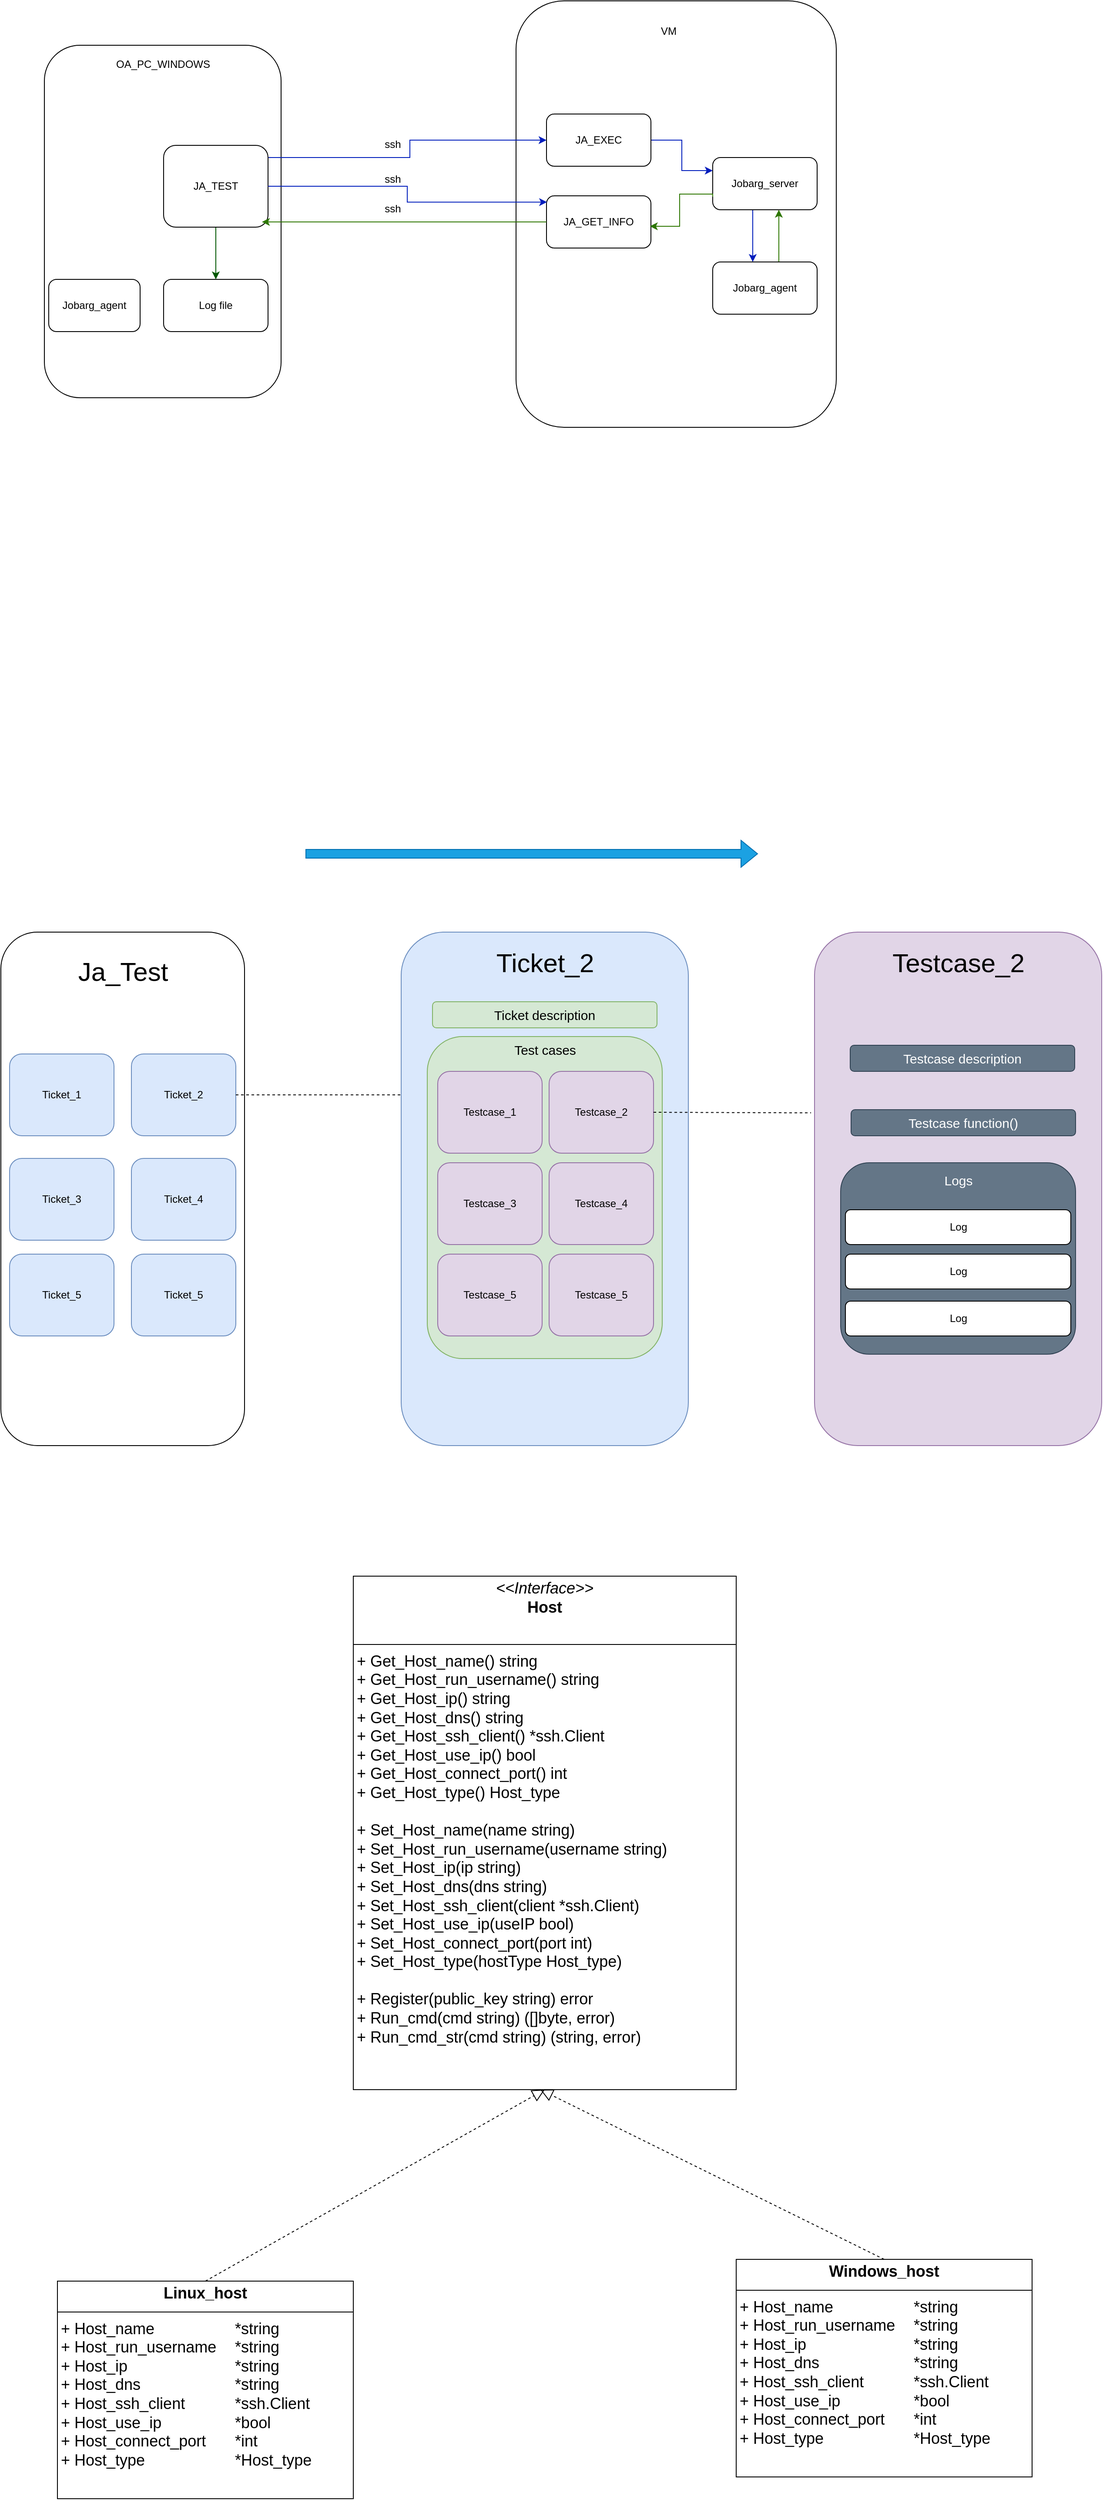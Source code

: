 <mxfile version="24.7.17">
  <diagram name="Page-1" id="TSFPr093VOYMbW9e3bXQ">
    <mxGraphModel dx="2245" dy="690" grid="1" gridSize="10" guides="1" tooltips="1" connect="1" arrows="1" fold="1" page="1" pageScale="1" pageWidth="850" pageHeight="1100" math="0" shadow="0">
      <root>
        <mxCell id="0" />
        <mxCell id="1" parent="0" />
        <mxCell id="kgA7yNPBa3Pwn43wHURS-11" value="&lt;div align=&quot;center&quot;&gt;&lt;br&gt;&lt;/div&gt;" style="rounded=1;whiteSpace=wrap;html=1;fillColor=#dae8fc;strokeColor=#6c8ebf;" parent="1" vertex="1">
          <mxGeometry x="300" y="1100" width="330" height="590" as="geometry" />
        </mxCell>
        <mxCell id="kgA7yNPBa3Pwn43wHURS-24" value="" style="rounded=1;whiteSpace=wrap;html=1;fillColor=#d5e8d4;strokeColor=#82b366;" parent="1" vertex="1">
          <mxGeometry x="330" y="1220" width="270" height="370" as="geometry" />
        </mxCell>
        <mxCell id="4NxBRebtptWnb1yivDOK-6" value="&lt;div align=&quot;center&quot;&gt;&lt;br&gt;&lt;/div&gt;" style="rounded=1;whiteSpace=wrap;html=1;" parent="1" vertex="1">
          <mxGeometry x="432" y="30" width="368" height="490" as="geometry" />
        </mxCell>
        <mxCell id="4NxBRebtptWnb1yivDOK-2" value="&lt;div align=&quot;center&quot;&gt;&lt;br&gt;&lt;/div&gt;" style="rounded=1;whiteSpace=wrap;html=1;" parent="1" vertex="1">
          <mxGeometry x="-110" y="81" width="272" height="405" as="geometry" />
        </mxCell>
        <mxCell id="4NxBRebtptWnb1yivDOK-23" style="edgeStyle=orthogonalEdgeStyle;rounded=0;orthogonalLoop=1;jettySize=auto;html=1;entryX=0;entryY=0.5;entryDx=0;entryDy=0;fillColor=#0050ef;strokeColor=#001DBC;" parent="1" edge="1">
          <mxGeometry relative="1" as="geometry">
            <mxPoint x="147.0" y="225" as="sourcePoint" />
            <mxPoint x="467" y="190" as="targetPoint" />
            <Array as="points">
              <mxPoint x="147" y="210" />
              <mxPoint x="310" y="210" />
              <mxPoint x="310" y="190" />
            </Array>
          </mxGeometry>
        </mxCell>
        <mxCell id="gv77yBCQL1L4U5kqONd3-13" style="edgeStyle=orthogonalEdgeStyle;rounded=0;orthogonalLoop=1;jettySize=auto;html=1;entryX=0.5;entryY=0;entryDx=0;entryDy=0;fillColor=#008a00;strokeColor=#005700;" parent="1" source="4NxBRebtptWnb1yivDOK-1" target="gv77yBCQL1L4U5kqONd3-6" edge="1">
          <mxGeometry relative="1" as="geometry" />
        </mxCell>
        <mxCell id="4NxBRebtptWnb1yivDOK-1" value="JA_TEST" style="rounded=1;whiteSpace=wrap;html=1;" parent="1" vertex="1">
          <mxGeometry x="27" y="196" width="120" height="94" as="geometry" />
        </mxCell>
        <mxCell id="4NxBRebtptWnb1yivDOK-5" value="OA_PC_WINDOWS" style="text;html=1;align=center;verticalAlign=middle;resizable=0;points=[];autosize=1;strokeColor=none;fillColor=none;" parent="1" vertex="1">
          <mxGeometry x="-39" y="88" width="130" height="30" as="geometry" />
        </mxCell>
        <mxCell id="4NxBRebtptWnb1yivDOK-7" value="&lt;div&gt;VM&lt;/div&gt;" style="text;html=1;align=center;verticalAlign=middle;resizable=0;points=[];autosize=1;strokeColor=none;fillColor=none;" parent="1" vertex="1">
          <mxGeometry x="587" y="50" width="40" height="30" as="geometry" />
        </mxCell>
        <mxCell id="gv77yBCQL1L4U5kqONd3-4" style="edgeStyle=orthogonalEdgeStyle;rounded=0;orthogonalLoop=1;jettySize=auto;html=1;fillColor=#0050ef;strokeColor=#001DBC;" parent="1" edge="1">
          <mxGeometry relative="1" as="geometry">
            <mxPoint x="704" y="270" as="sourcePoint" />
            <mxPoint x="704" y="330" as="targetPoint" />
          </mxGeometry>
        </mxCell>
        <mxCell id="4NxBRebtptWnb1yivDOK-9" value="Jobarg_server" style="rounded=1;whiteSpace=wrap;html=1;" parent="1" vertex="1">
          <mxGeometry x="658" y="210" width="120" height="60" as="geometry" />
        </mxCell>
        <mxCell id="4NxBRebtptWnb1yivDOK-12" value="ssh" style="text;html=1;align=center;verticalAlign=middle;resizable=0;points=[];autosize=1;strokeColor=none;fillColor=none;" parent="1" vertex="1">
          <mxGeometry x="270" y="180" width="40" height="30" as="geometry" />
        </mxCell>
        <mxCell id="4NxBRebtptWnb1yivDOK-19" style="edgeStyle=orthogonalEdgeStyle;rounded=0;orthogonalLoop=1;jettySize=auto;html=1;entryX=0;entryY=0.25;entryDx=0;entryDy=0;fillColor=#0050ef;strokeColor=#001DBC;" parent="1" source="4NxBRebtptWnb1yivDOK-13" target="4NxBRebtptWnb1yivDOK-9" edge="1">
          <mxGeometry relative="1" as="geometry" />
        </mxCell>
        <mxCell id="4NxBRebtptWnb1yivDOK-13" value="JA_EXEC" style="rounded=1;whiteSpace=wrap;html=1;" parent="1" vertex="1">
          <mxGeometry x="467" y="160" width="120" height="60" as="geometry" />
        </mxCell>
        <mxCell id="4NxBRebtptWnb1yivDOK-14" value="&lt;div&gt;JA_GET_INFO&lt;/div&gt;" style="rounded=1;whiteSpace=wrap;html=1;" parent="1" vertex="1">
          <mxGeometry x="467" y="254" width="120" height="60" as="geometry" />
        </mxCell>
        <mxCell id="4NxBRebtptWnb1yivDOK-20" style="edgeStyle=orthogonalEdgeStyle;rounded=0;orthogonalLoop=1;jettySize=auto;html=1;entryX=0.99;entryY=0.4;entryDx=0;entryDy=0;entryPerimeter=0;fillColor=#60a917;strokeColor=#2D7600;exitX=0;exitY=0.75;exitDx=0;exitDy=0;" parent="1" source="4NxBRebtptWnb1yivDOK-9" edge="1">
          <mxGeometry relative="1" as="geometry">
            <mxPoint x="650" y="252" as="sourcePoint" />
            <mxPoint x="585.8" y="289.0" as="targetPoint" />
            <Array as="points">
              <mxPoint x="658" y="252" />
              <mxPoint x="620" y="252" />
              <mxPoint x="620" y="289" />
            </Array>
          </mxGeometry>
        </mxCell>
        <mxCell id="gv77yBCQL1L4U5kqONd3-5" style="edgeStyle=orthogonalEdgeStyle;rounded=0;orthogonalLoop=1;jettySize=auto;html=1;fillColor=#60a917;strokeColor=#2D7600;" parent="1" edge="1">
          <mxGeometry relative="1" as="geometry">
            <mxPoint x="734" y="330" as="sourcePoint" />
            <mxPoint x="734" y="270" as="targetPoint" />
          </mxGeometry>
        </mxCell>
        <mxCell id="gv77yBCQL1L4U5kqONd3-1" value="Jobarg_agent" style="rounded=1;whiteSpace=wrap;html=1;" parent="1" vertex="1">
          <mxGeometry x="658" y="330" width="120" height="60" as="geometry" />
        </mxCell>
        <mxCell id="gv77yBCQL1L4U5kqONd3-3" style="edgeStyle=orthogonalEdgeStyle;rounded=0;orthogonalLoop=1;jettySize=auto;html=1;exitX=0.5;exitY=1;exitDx=0;exitDy=0;" parent="1" source="4NxBRebtptWnb1yivDOK-9" target="4NxBRebtptWnb1yivDOK-9" edge="1">
          <mxGeometry relative="1" as="geometry" />
        </mxCell>
        <mxCell id="gv77yBCQL1L4U5kqONd3-6" value="Log file" style="rounded=1;whiteSpace=wrap;html=1;" parent="1" vertex="1">
          <mxGeometry x="27" y="350" width="120" height="60" as="geometry" />
        </mxCell>
        <mxCell id="gv77yBCQL1L4U5kqONd3-9" value="ssh" style="text;html=1;align=center;verticalAlign=middle;resizable=0;points=[];autosize=1;strokeColor=none;fillColor=none;" parent="1" vertex="1">
          <mxGeometry x="270" y="220" width="40" height="30" as="geometry" />
        </mxCell>
        <mxCell id="gv77yBCQL1L4U5kqONd3-10" style="edgeStyle=orthogonalEdgeStyle;rounded=0;orthogonalLoop=1;jettySize=auto;html=1;entryX=0.942;entryY=0.936;entryDx=0;entryDy=0;entryPerimeter=0;fillColor=#60a917;strokeColor=#2D7600;" parent="1" source="4NxBRebtptWnb1yivDOK-14" target="4NxBRebtptWnb1yivDOK-1" edge="1">
          <mxGeometry relative="1" as="geometry" />
        </mxCell>
        <mxCell id="gv77yBCQL1L4U5kqONd3-11" value="ssh" style="text;html=1;align=center;verticalAlign=middle;resizable=0;points=[];autosize=1;strokeColor=none;fillColor=none;" parent="1" vertex="1">
          <mxGeometry x="270" y="254" width="40" height="30" as="geometry" />
        </mxCell>
        <mxCell id="gv77yBCQL1L4U5kqONd3-12" style="edgeStyle=orthogonalEdgeStyle;rounded=0;orthogonalLoop=1;jettySize=auto;html=1;entryX=0.005;entryY=0.12;entryDx=0;entryDy=0;entryPerimeter=0;fillColor=#0050ef;strokeColor=#001DBC;" parent="1" source="4NxBRebtptWnb1yivDOK-1" target="4NxBRebtptWnb1yivDOK-14" edge="1">
          <mxGeometry relative="1" as="geometry" />
        </mxCell>
        <mxCell id="kgA7yNPBa3Pwn43wHURS-1" value="&lt;div align=&quot;center&quot;&gt;&lt;br&gt;&lt;/div&gt;" style="rounded=1;whiteSpace=wrap;html=1;" parent="1" vertex="1">
          <mxGeometry x="-160" y="1100" width="280" height="590" as="geometry" />
        </mxCell>
        <mxCell id="kgA7yNPBa3Pwn43wHURS-2" value="&lt;font style=&quot;font-size: 30px;&quot;&gt;Ja_Test&lt;/font&gt;" style="text;html=1;align=center;verticalAlign=middle;resizable=0;points=[];autosize=1;strokeColor=none;fillColor=none;" parent="1" vertex="1">
          <mxGeometry x="-85" y="1120" width="130" height="50" as="geometry" />
        </mxCell>
        <mxCell id="kgA7yNPBa3Pwn43wHURS-4" value="Ticket_1" style="rounded=1;whiteSpace=wrap;html=1;fillColor=#dae8fc;strokeColor=#6c8ebf;" parent="1" vertex="1">
          <mxGeometry x="-150" y="1240" width="120" height="94" as="geometry" />
        </mxCell>
        <mxCell id="kgA7yNPBa3Pwn43wHURS-5" value="Ticket_2" style="rounded=1;whiteSpace=wrap;html=1;fillColor=#dae8fc;strokeColor=#6c8ebf;" parent="1" vertex="1">
          <mxGeometry x="-10" y="1240" width="120" height="94" as="geometry" />
        </mxCell>
        <mxCell id="kgA7yNPBa3Pwn43wHURS-6" value="Ticket_4" style="rounded=1;whiteSpace=wrap;html=1;fillColor=#dae8fc;strokeColor=#6c8ebf;" parent="1" vertex="1">
          <mxGeometry x="-10" y="1360" width="120" height="94" as="geometry" />
        </mxCell>
        <mxCell id="kgA7yNPBa3Pwn43wHURS-8" value="Ticket_5" style="rounded=1;whiteSpace=wrap;html=1;fillColor=#dae8fc;strokeColor=#6c8ebf;" parent="1" vertex="1">
          <mxGeometry x="-150" y="1470" width="120" height="94" as="geometry" />
        </mxCell>
        <mxCell id="kgA7yNPBa3Pwn43wHURS-9" value="Ticket_5" style="rounded=1;whiteSpace=wrap;html=1;fillColor=#dae8fc;strokeColor=#6c8ebf;" parent="1" vertex="1">
          <mxGeometry x="-10" y="1470" width="120" height="94" as="geometry" />
        </mxCell>
        <mxCell id="kgA7yNPBa3Pwn43wHURS-10" value="Ticket_3" style="rounded=1;whiteSpace=wrap;html=1;fillColor=#dae8fc;strokeColor=#6c8ebf;" parent="1" vertex="1">
          <mxGeometry x="-150" y="1360" width="120" height="94" as="geometry" />
        </mxCell>
        <mxCell id="kgA7yNPBa3Pwn43wHURS-13" value="" style="endArrow=none;html=1;rounded=0;exitX=1;exitY=0.5;exitDx=0;exitDy=0;dashed=1;" parent="1" source="kgA7yNPBa3Pwn43wHURS-5" edge="1">
          <mxGeometry width="50" height="50" relative="1" as="geometry">
            <mxPoint x="140" y="1342.33" as="sourcePoint" />
            <mxPoint x="300" y="1287" as="targetPoint" />
          </mxGeometry>
        </mxCell>
        <mxCell id="kgA7yNPBa3Pwn43wHURS-14" value="&lt;span style=&quot;font-size: 30px;&quot;&gt;Ticket_2&lt;/span&gt;" style="text;html=1;align=center;verticalAlign=middle;resizable=0;points=[];autosize=1;strokeColor=none;fillColor=none;" parent="1" vertex="1">
          <mxGeometry x="395" y="1110" width="140" height="50" as="geometry" />
        </mxCell>
        <mxCell id="kgA7yNPBa3Pwn43wHURS-15" value="Testcase_1" style="rounded=1;whiteSpace=wrap;html=1;fillColor=#e1d5e7;strokeColor=#9673a6;" parent="1" vertex="1">
          <mxGeometry x="342" y="1260" width="120" height="94" as="geometry" />
        </mxCell>
        <mxCell id="kgA7yNPBa3Pwn43wHURS-16" value="Testcase_2" style="rounded=1;whiteSpace=wrap;html=1;fillColor=#e1d5e7;strokeColor=#9673a6;" parent="1" vertex="1">
          <mxGeometry x="470" y="1260" width="120" height="94" as="geometry" />
        </mxCell>
        <mxCell id="kgA7yNPBa3Pwn43wHURS-17" value="Testcase_4" style="rounded=1;whiteSpace=wrap;html=1;fillColor=#e1d5e7;strokeColor=#9673a6;" parent="1" vertex="1">
          <mxGeometry x="470" y="1365" width="120" height="94" as="geometry" />
        </mxCell>
        <mxCell id="kgA7yNPBa3Pwn43wHURS-18" value="Testcase_5" style="rounded=1;whiteSpace=wrap;html=1;fillColor=#e1d5e7;strokeColor=#9673a6;" parent="1" vertex="1">
          <mxGeometry x="342" y="1470" width="120" height="94" as="geometry" />
        </mxCell>
        <mxCell id="kgA7yNPBa3Pwn43wHURS-19" value="Testcase_5" style="rounded=1;whiteSpace=wrap;html=1;fillColor=#e1d5e7;strokeColor=#9673a6;" parent="1" vertex="1">
          <mxGeometry x="470" y="1470" width="120" height="94" as="geometry" />
        </mxCell>
        <mxCell id="kgA7yNPBa3Pwn43wHURS-20" value="Testcase_3" style="rounded=1;whiteSpace=wrap;html=1;fillColor=#e1d5e7;strokeColor=#9673a6;" parent="1" vertex="1">
          <mxGeometry x="342" y="1365" width="120" height="94" as="geometry" />
        </mxCell>
        <mxCell id="kgA7yNPBa3Pwn43wHURS-23" value="&lt;span style=&quot;font-size: 15px; text-wrap: nowrap;&quot;&gt;Ticket description&lt;/span&gt;" style="rounded=1;whiteSpace=wrap;html=1;fillColor=#d5e8d4;strokeColor=#82b366;" parent="1" vertex="1">
          <mxGeometry x="336" y="1180" width="258" height="30" as="geometry" />
        </mxCell>
        <mxCell id="kgA7yNPBa3Pwn43wHURS-25" value="&lt;span style=&quot;font-size: 15px;&quot;&gt;Test cases&lt;/span&gt;" style="text;html=1;align=center;verticalAlign=middle;resizable=0;points=[];autosize=1;strokeColor=none;fillColor=none;" parent="1" vertex="1">
          <mxGeometry x="420" y="1220" width="90" height="30" as="geometry" />
        </mxCell>
        <mxCell id="kgA7yNPBa3Pwn43wHURS-27" value="&lt;div align=&quot;center&quot;&gt;&lt;br&gt;&lt;/div&gt;" style="rounded=1;whiteSpace=wrap;html=1;fillColor=#e1d5e7;strokeColor=#9673a6;" parent="1" vertex="1">
          <mxGeometry x="775" y="1100" width="330" height="590" as="geometry" />
        </mxCell>
        <mxCell id="kgA7yNPBa3Pwn43wHURS-28" value="" style="rounded=1;whiteSpace=wrap;html=1;fillColor=#647687;strokeColor=#314354;fontColor=#ffffff;" parent="1" vertex="1">
          <mxGeometry x="805" y="1365" width="270" height="220" as="geometry" />
        </mxCell>
        <mxCell id="kgA7yNPBa3Pwn43wHURS-29" value="&lt;span style=&quot;font-size: 30px;&quot;&gt;Testcase_2&lt;/span&gt;" style="text;html=1;align=center;verticalAlign=middle;resizable=0;points=[];autosize=1;strokeColor=none;fillColor=none;" parent="1" vertex="1">
          <mxGeometry x="850" y="1110" width="180" height="50" as="geometry" />
        </mxCell>
        <mxCell id="kgA7yNPBa3Pwn43wHURS-33" value="Log" style="rounded=1;whiteSpace=wrap;html=1;" parent="1" vertex="1">
          <mxGeometry x="810.5" y="1470" width="259" height="40" as="geometry" />
        </mxCell>
        <mxCell id="kgA7yNPBa3Pwn43wHURS-36" value="&lt;span style=&quot;font-size: 15px; text-wrap: nowrap;&quot;&gt;Testcase description&lt;/span&gt;" style="rounded=1;whiteSpace=wrap;html=1;fillColor=#647687;strokeColor=#314354;fontColor=#ffffff;" parent="1" vertex="1">
          <mxGeometry x="816" y="1230" width="258" height="30" as="geometry" />
        </mxCell>
        <mxCell id="kgA7yNPBa3Pwn43wHURS-37" value="&lt;span style=&quot;font-size: 15px;&quot;&gt;&lt;font color=&quot;#ffffff&quot;&gt;Logs&lt;/font&gt;&lt;/span&gt;" style="text;html=1;align=center;verticalAlign=middle;resizable=0;points=[];autosize=1;" parent="1" vertex="1">
          <mxGeometry x="910" y="1370" width="60" height="30" as="geometry" />
        </mxCell>
        <mxCell id="kgA7yNPBa3Pwn43wHURS-38" value="" style="endArrow=none;html=1;rounded=0;exitX=1;exitY=0.5;exitDx=0;exitDy=0;dashed=1;entryX=-0.012;entryY=0.352;entryDx=0;entryDy=0;entryPerimeter=0;" parent="1" source="kgA7yNPBa3Pwn43wHURS-16" target="kgA7yNPBa3Pwn43wHURS-27" edge="1">
          <mxGeometry width="50" height="50" relative="1" as="geometry">
            <mxPoint x="580" y="1070" as="sourcePoint" />
            <mxPoint x="770" y="1070" as="targetPoint" />
          </mxGeometry>
        </mxCell>
        <mxCell id="kgA7yNPBa3Pwn43wHURS-39" value="Log" style="rounded=1;whiteSpace=wrap;html=1;" parent="1" vertex="1">
          <mxGeometry x="810.5" y="1419" width="259" height="40" as="geometry" />
        </mxCell>
        <mxCell id="kgA7yNPBa3Pwn43wHURS-40" value="Log" style="rounded=1;whiteSpace=wrap;html=1;" parent="1" vertex="1">
          <mxGeometry x="810.5" y="1524" width="259" height="40" as="geometry" />
        </mxCell>
        <mxCell id="kgA7yNPBa3Pwn43wHURS-43" value="&lt;span style=&quot;font-size: 15px; text-wrap: nowrap;&quot;&gt;Testcase function()&lt;/span&gt;" style="rounded=1;whiteSpace=wrap;html=1;fillColor=#647687;strokeColor=#314354;fontColor=#ffffff;" parent="1" vertex="1">
          <mxGeometry x="817" y="1304" width="258" height="30" as="geometry" />
        </mxCell>
        <mxCell id="kgA7yNPBa3Pwn43wHURS-44" value="" style="shape=flexArrow;endArrow=classic;html=1;rounded=0;fillColor=#1ba1e2;strokeColor=#006EAF;" parent="1" edge="1">
          <mxGeometry width="50" height="50" relative="1" as="geometry">
            <mxPoint x="190" y="1010" as="sourcePoint" />
            <mxPoint x="710" y="1010" as="targetPoint" />
          </mxGeometry>
        </mxCell>
        <mxCell id="EFfEMhPxB99IKdlydbC8-1" value="Jobarg_agent" style="rounded=1;whiteSpace=wrap;html=1;" parent="1" vertex="1">
          <mxGeometry x="-105" y="350" width="105" height="60" as="geometry" />
        </mxCell>
        <mxCell id="6So394KROS4OtmH6vHug-2" value="&lt;p style=&quot;margin: 4px 0px 0px; text-align: center; font-size: 18px;&quot;&gt;&lt;font style=&quot;font-size: 18px;&quot;&gt;&lt;i style=&quot;&quot;&gt;&amp;lt;&amp;lt;Interface&amp;gt;&amp;gt;&lt;/i&gt;&lt;br&gt;&lt;b&gt;Host&lt;/b&gt;&lt;/font&gt;&lt;/p&gt;&lt;p style=&quot;margin: 0px 0px 0px 4px; font-size: 18px;&quot;&gt;&lt;font style=&quot;font-size: 18px;&quot;&gt;&lt;br&gt;&lt;/font&gt;&lt;/p&gt;&lt;hr size=&quot;1&quot; style=&quot;border-style: solid; font-size: 18px;&quot;&gt;&lt;p style=&quot;margin: 0px 0px 0px 4px; font-size: 18px;&quot;&gt;&lt;span style=&quot;background-color: initial;&quot;&gt;+ Get_Host_name() string&lt;/span&gt;&lt;/p&gt;&lt;p style=&quot;margin: 0px 0px 0px 4px; font-size: 18px;&quot;&gt;&lt;font style=&quot;font-size: 18px;&quot;&gt;+ Get_Host_run_username() string&lt;/font&gt;&lt;/p&gt;&lt;p style=&quot;margin: 0px 0px 0px 4px; font-size: 18px;&quot;&gt;&lt;font style=&quot;font-size: 18px;&quot;&gt;+ Get_Host_ip() string&lt;/font&gt;&lt;/p&gt;&lt;p style=&quot;margin: 0px 0px 0px 4px; font-size: 18px;&quot;&gt;&lt;font style=&quot;font-size: 18px;&quot;&gt;+ Get_Host_dns() string&lt;/font&gt;&lt;/p&gt;&lt;p style=&quot;margin: 0px 0px 0px 4px; font-size: 18px;&quot;&gt;&lt;font style=&quot;font-size: 18px;&quot;&gt;+ Get_Host_ssh_client() *ssh.Client&lt;/font&gt;&lt;/p&gt;&lt;p style=&quot;margin: 0px 0px 0px 4px; font-size: 18px;&quot;&gt;&lt;font style=&quot;font-size: 18px;&quot;&gt;+ Get_Host_use_ip() bool&lt;/font&gt;&lt;/p&gt;&lt;p style=&quot;margin: 0px 0px 0px 4px; font-size: 18px;&quot;&gt;&lt;font style=&quot;font-size: 18px;&quot;&gt;+ Get_Host_connect_port() int&lt;/font&gt;&lt;/p&gt;&lt;p style=&quot;margin: 0px 0px 0px 4px; font-size: 18px;&quot;&gt;&lt;font style=&quot;font-size: 18px;&quot;&gt;+ Get_Host_type() Host_type&lt;/font&gt;&lt;/p&gt;&lt;p style=&quot;margin: 0px 0px 0px 4px; font-size: 18px;&quot;&gt;&lt;br&gt;&lt;/p&gt;&lt;p style=&quot;margin: 0px 0px 0px 4px; font-size: 18px;&quot;&gt;&lt;font style=&quot;font-size: 18px;&quot;&gt;+ Set_Host_name(name string)&lt;/font&gt;&lt;/p&gt;&lt;p style=&quot;margin: 0px 0px 0px 4px; font-size: 18px;&quot;&gt;&lt;font style=&quot;font-size: 18px;&quot;&gt;+ Set_Host_run_username(username string)&lt;/font&gt;&lt;/p&gt;&lt;p style=&quot;margin: 0px 0px 0px 4px; font-size: 18px;&quot;&gt;&lt;font style=&quot;font-size: 18px;&quot;&gt;+ Set_Host_ip(ip string)&lt;/font&gt;&lt;/p&gt;&lt;p style=&quot;margin: 0px 0px 0px 4px; font-size: 18px;&quot;&gt;&lt;font style=&quot;font-size: 18px;&quot;&gt;+ Set_Host_dns(dns string)&lt;/font&gt;&lt;/p&gt;&lt;p style=&quot;margin: 0px 0px 0px 4px; font-size: 18px;&quot;&gt;&lt;font style=&quot;font-size: 18px;&quot;&gt;+ Set_Host_ssh_client(client *ssh.Client)&lt;/font&gt;&lt;/p&gt;&lt;p style=&quot;margin: 0px 0px 0px 4px; font-size: 18px;&quot;&gt;&lt;font style=&quot;font-size: 18px;&quot;&gt;+ Set_Host_use_ip(useIP bool)&lt;/font&gt;&lt;/p&gt;&lt;p style=&quot;margin: 0px 0px 0px 4px; font-size: 18px;&quot;&gt;&lt;font style=&quot;font-size: 18px;&quot;&gt;+ Set_Host_connect_port(port int)&lt;/font&gt;&lt;/p&gt;&lt;p style=&quot;margin: 0px 0px 0px 4px; font-size: 18px;&quot;&gt;&lt;font style=&quot;font-size: 18px;&quot;&gt;+ Set_Host_type(hostType Host_type)&lt;/font&gt;&lt;/p&gt;&lt;p style=&quot;margin: 0px 0px 0px 4px; font-size: 18px;&quot;&gt;&lt;br&gt;&lt;/p&gt;&lt;p style=&quot;margin: 0px 0px 0px 4px; font-size: 18px;&quot;&gt;&lt;font style=&quot;font-size: 18px;&quot;&gt;+ Register(public_key string) error&amp;nbsp; &amp;nbsp; &amp;nbsp; &amp;nbsp;&lt;/font&gt;&lt;/p&gt;&lt;p style=&quot;margin: 0px 0px 0px 4px; font-size: 18px;&quot;&gt;&lt;font style=&quot;font-size: 18px;&quot;&gt;+ Run_cmd(cmd string) ([]byte, error)&amp;nbsp; &amp;nbsp; &amp;nbsp;&lt;/font&gt;&lt;/p&gt;&lt;p style=&quot;margin: 0px 0px 0px 4px; font-size: 18px;&quot;&gt;&lt;font style=&quot;font-size: 18px;&quot;&gt;+ Run_cmd_str(cmd string) (string, error)&lt;/font&gt;&lt;/p&gt;" style="verticalAlign=top;align=left;overflow=fill;html=1;whiteSpace=wrap;" vertex="1" parent="1">
          <mxGeometry x="245" y="1840" width="440" height="590" as="geometry" />
        </mxCell>
        <mxCell id="6So394KROS4OtmH6vHug-4" value="&lt;p style=&quot;margin: 4px 0px 0px; text-align: center; font-size: 18px;&quot;&gt;&lt;b&gt;Linux_host&lt;/b&gt;&lt;/p&gt;&lt;hr size=&quot;1&quot; style=&quot;border-style: solid; font-size: 18px;&quot;&gt;&lt;p style=&quot;margin: 0px 0px 0px 4px;&quot;&gt;&lt;span style=&quot;font-size: 18px;&quot;&gt;+ Host_name&amp;nbsp; &amp;nbsp; &amp;nbsp; &amp;nbsp; &amp;nbsp;&lt;span style=&quot;white-space:pre&quot;&gt;&#x9;&lt;span style=&quot;white-space: pre;&quot;&gt;&#x9;&lt;/span&gt;&lt;/span&gt;*string&lt;/span&gt;&lt;/p&gt;&lt;p style=&quot;margin: 0px 0px 0px 4px;&quot;&gt;&lt;span style=&quot;font-size: 18px;&quot;&gt;+ Host_run_username &lt;span style=&quot;white-space:pre&quot;&gt;&#x9;&lt;/span&gt;*string&amp;nbsp; &amp;nbsp; &amp;nbsp;&lt;/span&gt;&lt;/p&gt;&lt;p style=&quot;margin: 0px 0px 0px 4px;&quot;&gt;&lt;span style=&quot;font-size: 18px;&quot;&gt;+ Host_ip &lt;span style=&quot;white-space:pre&quot;&gt;&#x9;&lt;/span&gt;&amp;nbsp; &lt;span style=&quot;white-space:pre&quot;&gt;&#x9;&#x9;&lt;/span&gt;*string&lt;/span&gt;&lt;/p&gt;&lt;p style=&quot;margin: 0px 0px 0px 4px;&quot;&gt;&lt;span style=&quot;font-size: 18px;&quot;&gt;+ Host_dns&amp;nbsp; &amp;nbsp; &amp;nbsp; &amp;nbsp; &amp;nbsp; &lt;span style=&quot;white-space:pre&quot;&gt;&#x9;&lt;span style=&quot;white-space: pre;&quot;&gt;&#x9;&lt;/span&gt;&lt;/span&gt;*string&amp;nbsp; &amp;nbsp; &amp;nbsp;&lt;/span&gt;&lt;/p&gt;&lt;p style=&quot;margin: 0px 0px 0px 4px;&quot;&gt;&lt;span style=&quot;font-size: 18px;&quot;&gt;+ Host_ssh_client&amp;nbsp; &amp;nbsp;&lt;span style=&quot;white-space:pre&quot;&gt;&#x9;&lt;/span&gt;*ssh.Client&lt;/span&gt;&lt;/p&gt;&lt;p style=&quot;margin: 0px 0px 0px 4px;&quot;&gt;&lt;span style=&quot;font-size: 18px;&quot;&gt;+ Host_use_ip&amp;nbsp; &amp;nbsp; &amp;nbsp; &amp;nbsp;&lt;span style=&quot;white-space:pre&quot;&gt;&#x9;&lt;span style=&quot;white-space: pre;&quot;&gt;&#x9;&lt;/span&gt;&lt;/span&gt;*bool&lt;/span&gt;&lt;/p&gt;&lt;p style=&quot;margin: 0px 0px 0px 4px;&quot;&gt;&lt;span style=&quot;font-size: 18px;&quot;&gt;+ Host_connect_port &lt;span style=&quot;white-space:pre&quot;&gt;&#x9;&lt;/span&gt;*int&amp;nbsp; &amp;nbsp; &amp;nbsp; &amp;nbsp;&amp;nbsp;&lt;/span&gt;&lt;/p&gt;&lt;p style=&quot;margin: 0px 0px 0px 4px;&quot;&gt;&lt;span style=&quot;font-size: 18px;&quot;&gt;&lt;span style=&quot;background-color: initial;&quot;&gt;+ Host_type&amp;nbsp; &amp;nbsp; &amp;nbsp; &amp;nbsp; &amp;nbsp;&lt;/span&gt;&lt;span style=&quot;background-color: initial; white-space: pre;&quot;&gt;&#x9;&lt;span style=&quot;white-space: pre;&quot;&gt;&#x9;&lt;/span&gt;&lt;/span&gt;&lt;span style=&quot;background-color: initial;&quot;&gt;*Host_type&amp;nbsp;&lt;/span&gt;&lt;/span&gt;&lt;span style=&quot;font-size: 18px; background-color: initial;&quot;&gt;&amp;nbsp;&lt;/span&gt;&lt;/p&gt;&lt;p style=&quot;margin: 0px 0px 0px 4px; font-size: 18px;&quot;&gt;&lt;br&gt;&lt;/p&gt;" style="verticalAlign=top;align=left;overflow=fill;html=1;whiteSpace=wrap;" vertex="1" parent="1">
          <mxGeometry x="-95" y="2650" width="340" height="250" as="geometry" />
        </mxCell>
        <mxCell id="6So394KROS4OtmH6vHug-5" value="&lt;p style=&quot;margin: 4px 0px 0px; text-align: center; font-size: 18px;&quot;&gt;&lt;b&gt;Windows_host&lt;/b&gt;&lt;/p&gt;&lt;hr size=&quot;1&quot; style=&quot;border-style: solid; font-size: 18px;&quot;&gt;&lt;p style=&quot;margin: 0px 0px 0px 4px;&quot;&gt;&lt;span style=&quot;font-size: 18px;&quot;&gt;+ Host_name&amp;nbsp; &amp;nbsp; &amp;nbsp; &amp;nbsp; &amp;nbsp;&lt;span style=&quot;white-space:pre&quot;&gt;&#x9;&lt;span style=&quot;white-space: pre;&quot;&gt;&#x9;&lt;/span&gt;&lt;/span&gt;*string&lt;/span&gt;&lt;/p&gt;&lt;p style=&quot;margin: 0px 0px 0px 4px;&quot;&gt;&lt;span style=&quot;font-size: 18px;&quot;&gt;+ Host_run_username &lt;span style=&quot;white-space:pre&quot;&gt;&#x9;&lt;/span&gt;*string&amp;nbsp; &amp;nbsp; &amp;nbsp;&lt;/span&gt;&lt;/p&gt;&lt;p style=&quot;margin: 0px 0px 0px 4px;&quot;&gt;&lt;span style=&quot;font-size: 18px;&quot;&gt;+ Host_ip &lt;span style=&quot;white-space:pre&quot;&gt;&#x9;&lt;/span&gt;&amp;nbsp; &lt;span style=&quot;white-space:pre&quot;&gt;&#x9;&#x9;&lt;/span&gt;*string&lt;/span&gt;&lt;/p&gt;&lt;p style=&quot;margin: 0px 0px 0px 4px;&quot;&gt;&lt;span style=&quot;font-size: 18px;&quot;&gt;+ Host_dns&amp;nbsp; &amp;nbsp; &amp;nbsp; &amp;nbsp; &amp;nbsp; &lt;span style=&quot;white-space:pre&quot;&gt;&#x9;&lt;span style=&quot;white-space: pre;&quot;&gt;&#x9;&lt;/span&gt;&lt;/span&gt;*string&amp;nbsp; &amp;nbsp; &amp;nbsp;&lt;/span&gt;&lt;/p&gt;&lt;p style=&quot;margin: 0px 0px 0px 4px;&quot;&gt;&lt;span style=&quot;font-size: 18px;&quot;&gt;+ Host_ssh_client&amp;nbsp; &amp;nbsp;&lt;span style=&quot;white-space:pre&quot;&gt;&#x9;&lt;/span&gt;*ssh.Client&lt;/span&gt;&lt;/p&gt;&lt;p style=&quot;margin: 0px 0px 0px 4px;&quot;&gt;&lt;span style=&quot;font-size: 18px;&quot;&gt;+ Host_use_ip&amp;nbsp; &amp;nbsp; &amp;nbsp; &amp;nbsp;&lt;span style=&quot;white-space:pre&quot;&gt;&#x9;&lt;span style=&quot;white-space: pre;&quot;&gt;&#x9;&lt;/span&gt;&lt;/span&gt;*bool&lt;/span&gt;&lt;/p&gt;&lt;p style=&quot;margin: 0px 0px 0px 4px;&quot;&gt;&lt;span style=&quot;font-size: 18px;&quot;&gt;+ Host_connect_port &lt;span style=&quot;white-space:pre&quot;&gt;&#x9;&lt;/span&gt;*int&amp;nbsp; &amp;nbsp; &amp;nbsp; &amp;nbsp;&amp;nbsp;&lt;/span&gt;&lt;/p&gt;&lt;p style=&quot;margin: 0px 0px 0px 4px;&quot;&gt;&lt;span style=&quot;font-size: 18px;&quot;&gt;&lt;span style=&quot;background-color: initial;&quot;&gt;+ Host_type&amp;nbsp; &amp;nbsp; &amp;nbsp; &amp;nbsp; &amp;nbsp;&lt;/span&gt;&lt;span style=&quot;background-color: initial; white-space: pre;&quot;&gt;&#x9;&lt;span style=&quot;white-space: pre;&quot;&gt;&#x9;&lt;/span&gt;&lt;/span&gt;&lt;span style=&quot;background-color: initial;&quot;&gt;*Host_type&amp;nbsp;&lt;/span&gt;&lt;/span&gt;&lt;span style=&quot;font-size: 18px; background-color: initial;&quot;&gt;&amp;nbsp;&lt;/span&gt;&lt;/p&gt;&lt;p style=&quot;margin: 0px 0px 0px 4px; font-size: 18px;&quot;&gt;&lt;br&gt;&lt;/p&gt;" style="verticalAlign=top;align=left;overflow=fill;html=1;whiteSpace=wrap;" vertex="1" parent="1">
          <mxGeometry x="685" y="2625" width="340" height="250" as="geometry" />
        </mxCell>
        <mxCell id="6So394KROS4OtmH6vHug-7" value="" style="endArrow=block;dashed=1;endFill=0;endSize=12;html=1;rounded=0;exitX=0.5;exitY=0;exitDx=0;exitDy=0;entryX=0.5;entryY=1;entryDx=0;entryDy=0;" edge="1" parent="1" source="6So394KROS4OtmH6vHug-4" target="6So394KROS4OtmH6vHug-2">
          <mxGeometry width="160" relative="1" as="geometry">
            <mxPoint x="290" y="2740" as="sourcePoint" />
            <mxPoint x="450" y="2740" as="targetPoint" />
          </mxGeometry>
        </mxCell>
        <mxCell id="6So394KROS4OtmH6vHug-8" value="" style="endArrow=block;dashed=1;endFill=0;endSize=12;html=1;rounded=0;exitX=0.5;exitY=0;exitDx=0;exitDy=0;" edge="1" parent="1" source="6So394KROS4OtmH6vHug-5">
          <mxGeometry width="160" relative="1" as="geometry">
            <mxPoint x="260" y="2700" as="sourcePoint" />
            <mxPoint x="460" y="2430" as="targetPoint" />
          </mxGeometry>
        </mxCell>
      </root>
    </mxGraphModel>
  </diagram>
</mxfile>
